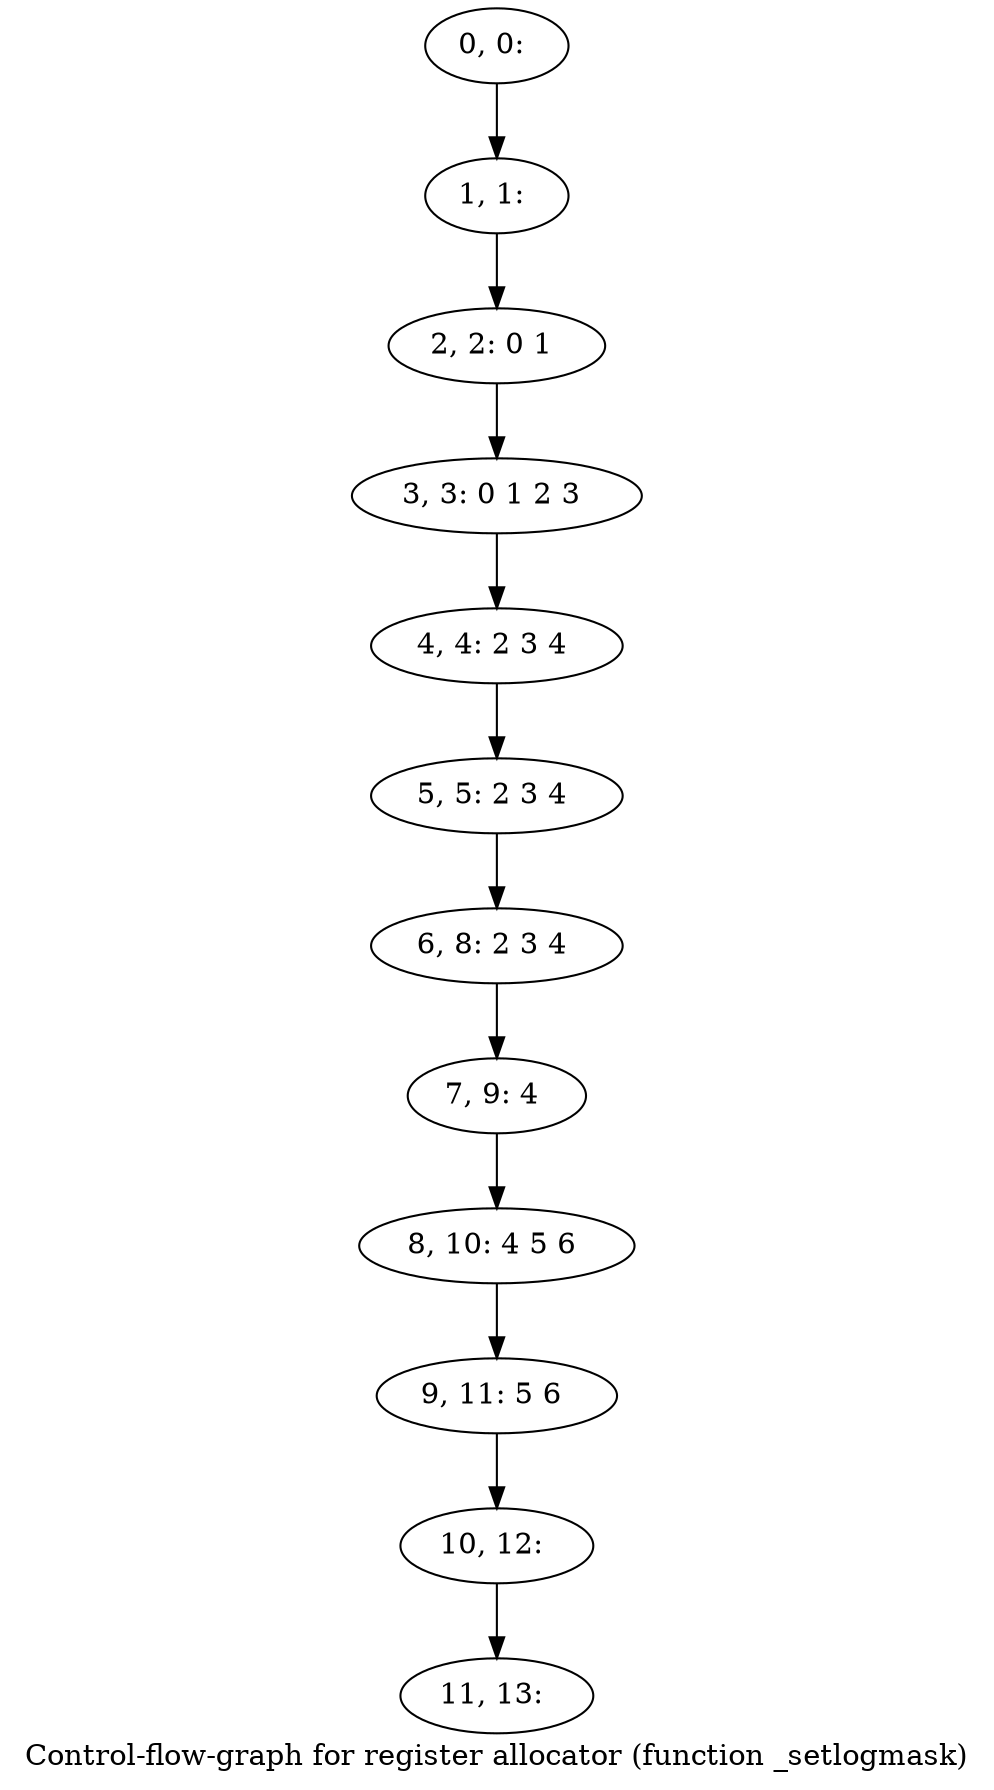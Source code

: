 digraph G {
graph [label="Control-flow-graph for register allocator (function _setlogmask)"]
0[label="0, 0: "];
1[label="1, 1: "];
2[label="2, 2: 0 1 "];
3[label="3, 3: 0 1 2 3 "];
4[label="4, 4: 2 3 4 "];
5[label="5, 5: 2 3 4 "];
6[label="6, 8: 2 3 4 "];
7[label="7, 9: 4 "];
8[label="8, 10: 4 5 6 "];
9[label="9, 11: 5 6 "];
10[label="10, 12: "];
11[label="11, 13: "];
0->1 ;
1->2 ;
2->3 ;
3->4 ;
4->5 ;
5->6 ;
6->7 ;
7->8 ;
8->9 ;
9->10 ;
10->11 ;
}
